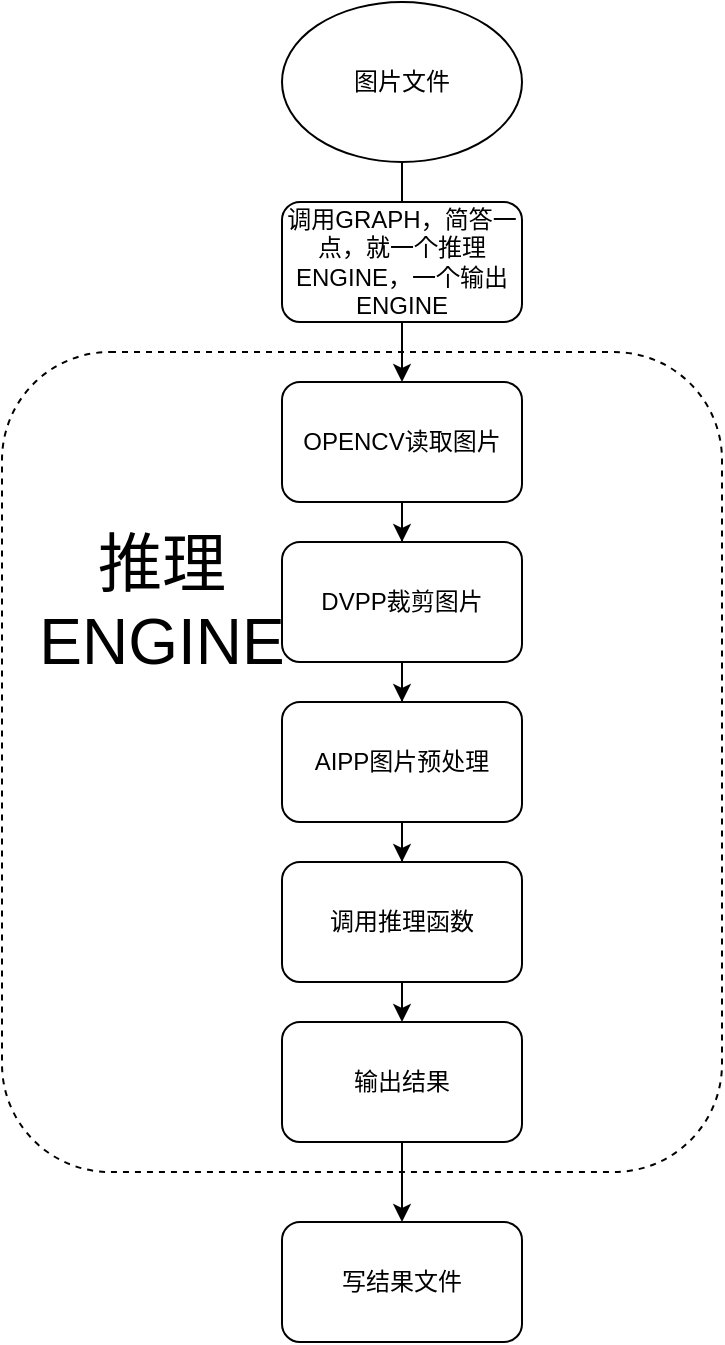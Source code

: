 <mxfile version="12.6.6" type="github">
  <diagram id="fSfdhk-J6Cga5nlAEZ6R" name="Page-1">
    <mxGraphModel dx="1422" dy="769" grid="1" gridSize="10" guides="1" tooltips="1" connect="1" arrows="1" fold="1" page="1" pageScale="1" pageWidth="827" pageHeight="1169" math="0" shadow="0">
      <root>
        <mxCell id="0"/>
        <mxCell id="1" parent="0"/>
        <mxCell id="bxCUPFYQevfVHZbY3yWX-3" style="edgeStyle=orthogonalEdgeStyle;rounded=0;orthogonalLoop=1;jettySize=auto;html=1;" edge="1" parent="1" source="bxCUPFYQevfVHZbY3yWX-1">
          <mxGeometry relative="1" as="geometry">
            <mxPoint x="380" y="220" as="targetPoint"/>
          </mxGeometry>
        </mxCell>
        <mxCell id="bxCUPFYQevfVHZbY3yWX-1" value="图片文件" style="ellipse;whiteSpace=wrap;html=1;" vertex="1" parent="1">
          <mxGeometry x="320" y="110" width="120" height="80" as="geometry"/>
        </mxCell>
        <mxCell id="bxCUPFYQevfVHZbY3yWX-6" style="edgeStyle=orthogonalEdgeStyle;rounded=0;orthogonalLoop=1;jettySize=auto;html=1;entryX=0.5;entryY=0;entryDx=0;entryDy=0;" edge="1" parent="1" source="bxCUPFYQevfVHZbY3yWX-4" target="bxCUPFYQevfVHZbY3yWX-5">
          <mxGeometry relative="1" as="geometry"/>
        </mxCell>
        <mxCell id="bxCUPFYQevfVHZbY3yWX-4" value="OPENCV读取图片" style="rounded=1;whiteSpace=wrap;html=1;" vertex="1" parent="1">
          <mxGeometry x="320" y="300" width="120" height="60" as="geometry"/>
        </mxCell>
        <mxCell id="bxCUPFYQevfVHZbY3yWX-8" style="edgeStyle=orthogonalEdgeStyle;rounded=0;orthogonalLoop=1;jettySize=auto;html=1;entryX=0.5;entryY=0;entryDx=0;entryDy=0;" edge="1" parent="1" source="bxCUPFYQevfVHZbY3yWX-5" target="bxCUPFYQevfVHZbY3yWX-7">
          <mxGeometry relative="1" as="geometry"/>
        </mxCell>
        <mxCell id="bxCUPFYQevfVHZbY3yWX-5" value="DVPP裁剪图片" style="rounded=1;whiteSpace=wrap;html=1;" vertex="1" parent="1">
          <mxGeometry x="320" y="380" width="120" height="60" as="geometry"/>
        </mxCell>
        <mxCell id="bxCUPFYQevfVHZbY3yWX-18" style="edgeStyle=orthogonalEdgeStyle;rounded=0;orthogonalLoop=1;jettySize=auto;html=1;" edge="1" parent="1" source="bxCUPFYQevfVHZbY3yWX-7" target="bxCUPFYQevfVHZbY3yWX-17">
          <mxGeometry relative="1" as="geometry"/>
        </mxCell>
        <mxCell id="bxCUPFYQevfVHZbY3yWX-7" value="AIPP图片预处理" style="rounded=1;whiteSpace=wrap;html=1;" vertex="1" parent="1">
          <mxGeometry x="320" y="460" width="120" height="60" as="geometry"/>
        </mxCell>
        <mxCell id="bxCUPFYQevfVHZbY3yWX-15" style="edgeStyle=orthogonalEdgeStyle;rounded=0;orthogonalLoop=1;jettySize=auto;html=1;entryX=0.5;entryY=0;entryDx=0;entryDy=0;" edge="1" parent="1" source="bxCUPFYQevfVHZbY3yWX-14" target="bxCUPFYQevfVHZbY3yWX-4">
          <mxGeometry relative="1" as="geometry"/>
        </mxCell>
        <mxCell id="bxCUPFYQevfVHZbY3yWX-14" value="调用GRAPH，简答一点，就一个推理ENGINE，一个输出ENGINE" style="rounded=1;whiteSpace=wrap;html=1;" vertex="1" parent="1">
          <mxGeometry x="320" y="210" width="120" height="60" as="geometry"/>
        </mxCell>
        <mxCell id="bxCUPFYQevfVHZbY3yWX-20" value="" style="edgeStyle=orthogonalEdgeStyle;rounded=0;orthogonalLoop=1;jettySize=auto;html=1;" edge="1" parent="1" source="bxCUPFYQevfVHZbY3yWX-17" target="bxCUPFYQevfVHZbY3yWX-19">
          <mxGeometry relative="1" as="geometry">
            <Array as="points">
              <mxPoint x="380" y="620"/>
              <mxPoint x="380" y="620"/>
            </Array>
          </mxGeometry>
        </mxCell>
        <mxCell id="bxCUPFYQevfVHZbY3yWX-17" value="调用推理函数" style="rounded=1;whiteSpace=wrap;html=1;" vertex="1" parent="1">
          <mxGeometry x="320" y="540" width="120" height="60" as="geometry"/>
        </mxCell>
        <mxCell id="bxCUPFYQevfVHZbY3yWX-26" style="edgeStyle=orthogonalEdgeStyle;rounded=0;orthogonalLoop=1;jettySize=auto;html=1;entryX=0.5;entryY=0;entryDx=0;entryDy=0;fontSize=12;" edge="1" parent="1" source="bxCUPFYQevfVHZbY3yWX-19" target="bxCUPFYQevfVHZbY3yWX-23">
          <mxGeometry relative="1" as="geometry"/>
        </mxCell>
        <mxCell id="bxCUPFYQevfVHZbY3yWX-19" value="输出结果" style="rounded=1;whiteSpace=wrap;html=1;" vertex="1" parent="1">
          <mxGeometry x="320" y="620" width="120" height="60" as="geometry"/>
        </mxCell>
        <mxCell id="bxCUPFYQevfVHZbY3yWX-21" value="" style="rounded=1;whiteSpace=wrap;html=1;fillColor=none;dashed=1;" vertex="1" parent="1">
          <mxGeometry x="180" y="285" width="360" height="410" as="geometry"/>
        </mxCell>
        <mxCell id="bxCUPFYQevfVHZbY3yWX-22" value="推理ENGINE" style="text;html=1;strokeColor=none;fillColor=none;align=center;verticalAlign=middle;whiteSpace=wrap;rounded=0;dashed=1;fontSize=32;" vertex="1" parent="1">
          <mxGeometry x="240" y="390" width="40" height="40" as="geometry"/>
        </mxCell>
        <mxCell id="bxCUPFYQevfVHZbY3yWX-23" value="写结果文件" style="rounded=1;whiteSpace=wrap;html=1;fillColor=none;fontSize=12;" vertex="1" parent="1">
          <mxGeometry x="320" y="720" width="120" height="60" as="geometry"/>
        </mxCell>
      </root>
    </mxGraphModel>
  </diagram>
</mxfile>
